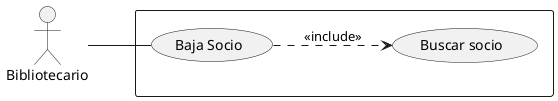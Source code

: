 @startuml
left to right direction
actor "Bibliotecario" as bib

rectangle {
  usecase "Baja Socio" as bas
  usecase "Buscar socio" as bus

}
bib--bas
(bas)..>(bus): <<include>>


@enduml